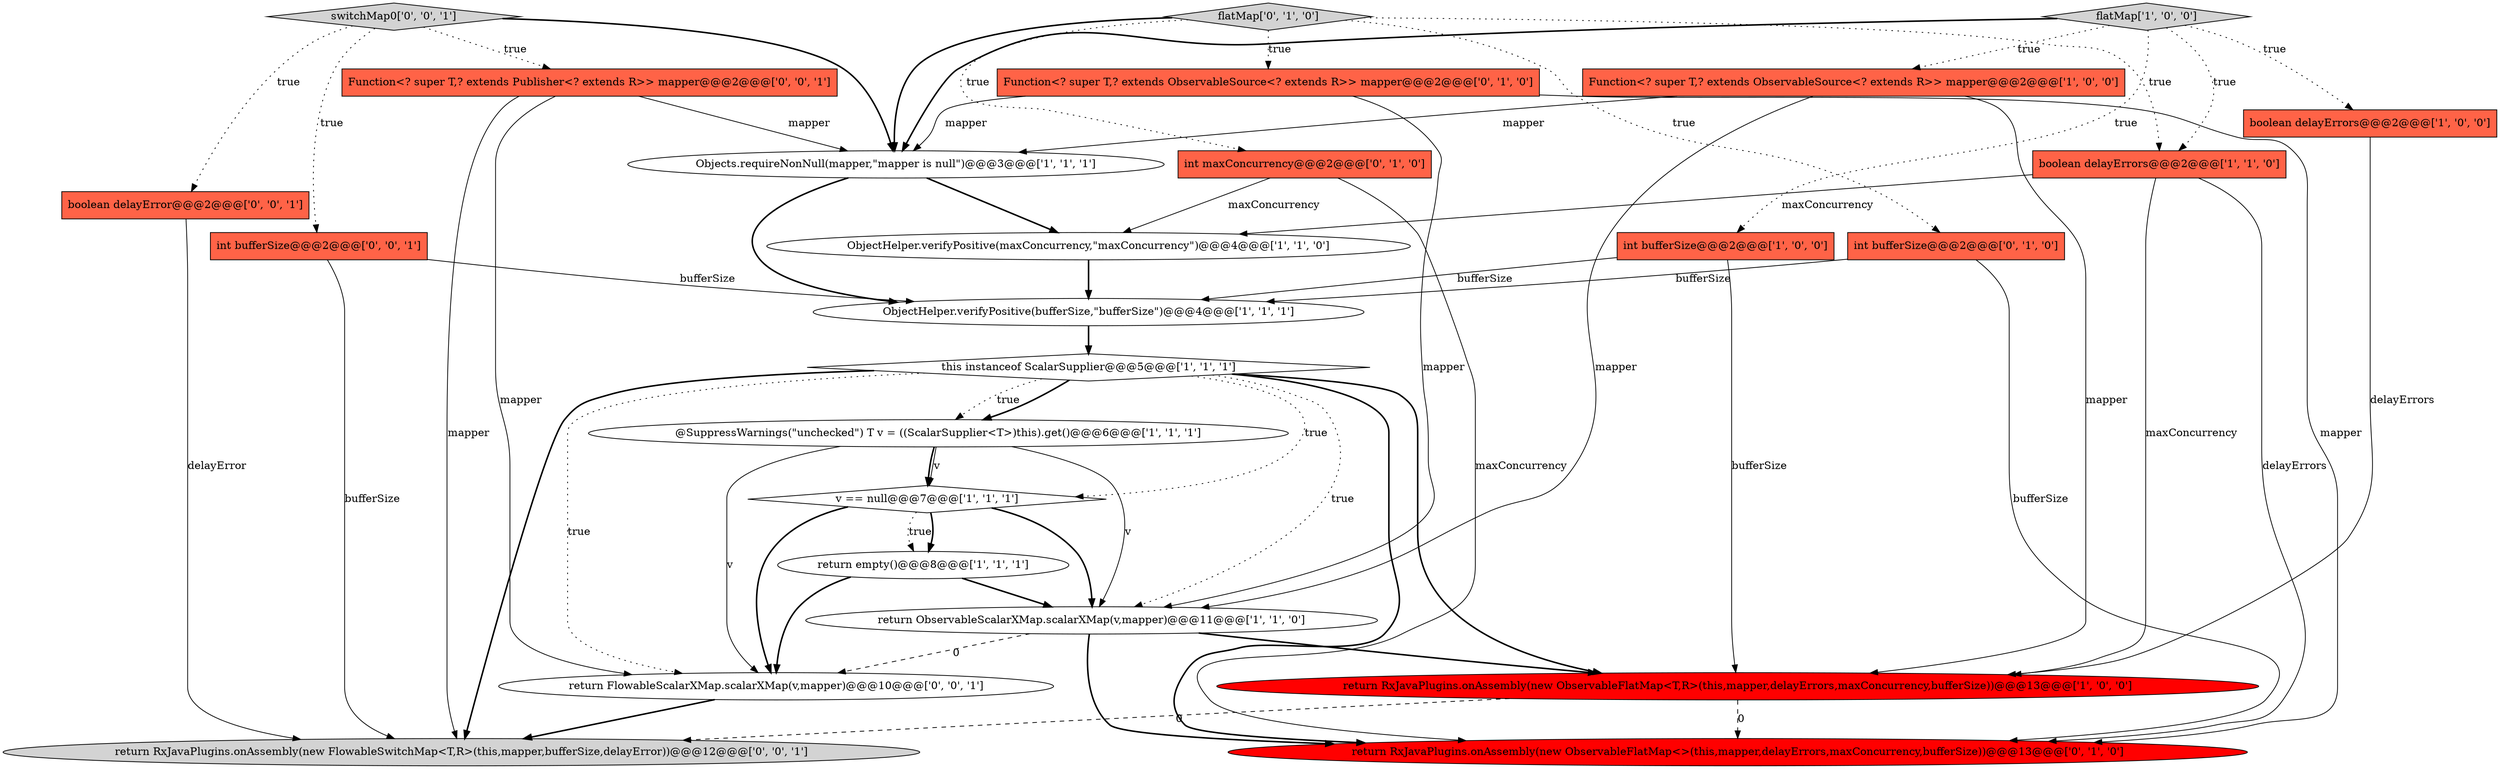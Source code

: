 digraph {
7 [style = filled, label = "boolean delayErrors@@@2@@@['1', '0', '0']", fillcolor = tomato, shape = box image = "AAA0AAABBB1BBB"];
17 [style = filled, label = "int maxConcurrency@@@2@@@['0', '1', '0']", fillcolor = tomato, shape = box image = "AAA0AAABBB2BBB"];
3 [style = filled, label = "Function<? super T,? extends ObservableSource<? extends R>> mapper@@@2@@@['1', '0', '0']", fillcolor = tomato, shape = box image = "AAA0AAABBB1BBB"];
22 [style = filled, label = "switchMap0['0', '0', '1']", fillcolor = lightgray, shape = diamond image = "AAA0AAABBB3BBB"];
20 [style = filled, label = "int bufferSize@@@2@@@['0', '0', '1']", fillcolor = tomato, shape = box image = "AAA0AAABBB3BBB"];
4 [style = filled, label = "int bufferSize@@@2@@@['1', '0', '0']", fillcolor = tomato, shape = box image = "AAA0AAABBB1BBB"];
24 [style = filled, label = "return FlowableScalarXMap.scalarXMap(v,mapper)@@@10@@@['0', '0', '1']", fillcolor = white, shape = ellipse image = "AAA0AAABBB3BBB"];
12 [style = filled, label = "ObjectHelper.verifyPositive(maxConcurrency,\"maxConcurrency\")@@@4@@@['1', '1', '0']", fillcolor = white, shape = ellipse image = "AAA0AAABBB1BBB"];
8 [style = filled, label = "boolean delayErrors@@@2@@@['1', '1', '0']", fillcolor = tomato, shape = box image = "AAA0AAABBB1BBB"];
2 [style = filled, label = "return ObservableScalarXMap.scalarXMap(v,mapper)@@@11@@@['1', '1', '0']", fillcolor = white, shape = ellipse image = "AAA0AAABBB1BBB"];
21 [style = filled, label = "Function<? super T,? extends Publisher<? extends R>> mapper@@@2@@@['0', '0', '1']", fillcolor = tomato, shape = box image = "AAA0AAABBB3BBB"];
1 [style = filled, label = "return RxJavaPlugins.onAssembly(new ObservableFlatMap<T,R>(this,mapper,delayErrors,maxConcurrency,bufferSize))@@@13@@@['1', '0', '0']", fillcolor = red, shape = ellipse image = "AAA1AAABBB1BBB"];
15 [style = filled, label = "return RxJavaPlugins.onAssembly(new ObservableFlatMap<>(this,mapper,delayErrors,maxConcurrency,bufferSize))@@@13@@@['0', '1', '0']", fillcolor = red, shape = ellipse image = "AAA1AAABBB2BBB"];
6 [style = filled, label = "this instanceof ScalarSupplier@@@5@@@['1', '1', '1']", fillcolor = white, shape = diamond image = "AAA0AAABBB1BBB"];
19 [style = filled, label = "boolean delayError@@@2@@@['0', '0', '1']", fillcolor = tomato, shape = box image = "AAA0AAABBB3BBB"];
11 [style = filled, label = "v == null@@@7@@@['1', '1', '1']", fillcolor = white, shape = diamond image = "AAA0AAABBB1BBB"];
10 [style = filled, label = "return empty()@@@8@@@['1', '1', '1']", fillcolor = white, shape = ellipse image = "AAA0AAABBB1BBB"];
16 [style = filled, label = "flatMap['0', '1', '0']", fillcolor = lightgray, shape = diamond image = "AAA0AAABBB2BBB"];
0 [style = filled, label = "flatMap['1', '0', '0']", fillcolor = lightgray, shape = diamond image = "AAA0AAABBB1BBB"];
14 [style = filled, label = "Function<? super T,? extends ObservableSource<? extends R>> mapper@@@2@@@['0', '1', '0']", fillcolor = tomato, shape = box image = "AAA0AAABBB2BBB"];
13 [style = filled, label = "ObjectHelper.verifyPositive(bufferSize,\"bufferSize\")@@@4@@@['1', '1', '1']", fillcolor = white, shape = ellipse image = "AAA0AAABBB1BBB"];
5 [style = filled, label = "Objects.requireNonNull(mapper,\"mapper is null\")@@@3@@@['1', '1', '1']", fillcolor = white, shape = ellipse image = "AAA0AAABBB1BBB"];
18 [style = filled, label = "int bufferSize@@@2@@@['0', '1', '0']", fillcolor = tomato, shape = box image = "AAA0AAABBB2BBB"];
9 [style = filled, label = "@SuppressWarnings(\"unchecked\") T v = ((ScalarSupplier<T>)this).get()@@@6@@@['1', '1', '1']", fillcolor = white, shape = ellipse image = "AAA0AAABBB1BBB"];
23 [style = filled, label = "return RxJavaPlugins.onAssembly(new FlowableSwitchMap<T,R>(this,mapper,bufferSize,delayError))@@@12@@@['0', '0', '1']", fillcolor = lightgray, shape = ellipse image = "AAA0AAABBB3BBB"];
21->23 [style = solid, label="mapper"];
22->21 [style = dotted, label="true"];
16->8 [style = dotted, label="true"];
6->24 [style = dotted, label="true"];
8->1 [style = solid, label="maxConcurrency"];
22->19 [style = dotted, label="true"];
9->11 [style = bold, label=""];
3->2 [style = solid, label="mapper"];
18->13 [style = solid, label="bufferSize"];
17->15 [style = solid, label="maxConcurrency"];
2->1 [style = bold, label=""];
14->15 [style = solid, label="mapper"];
6->23 [style = bold, label=""];
10->24 [style = bold, label=""];
14->5 [style = solid, label="mapper"];
11->10 [style = dotted, label="true"];
0->4 [style = dotted, label="true"];
16->17 [style = dotted, label="true"];
1->15 [style = dashed, label="0"];
4->1 [style = solid, label="bufferSize"];
9->2 [style = solid, label="v"];
7->1 [style = solid, label="delayErrors"];
19->23 [style = solid, label="delayError"];
14->2 [style = solid, label="mapper"];
20->23 [style = solid, label="bufferSize"];
11->24 [style = bold, label=""];
22->5 [style = bold, label=""];
11->2 [style = bold, label=""];
6->15 [style = bold, label=""];
4->13 [style = solid, label="bufferSize"];
3->1 [style = solid, label="mapper"];
18->15 [style = solid, label="bufferSize"];
0->8 [style = dotted, label="true"];
9->24 [style = solid, label="v"];
12->13 [style = bold, label=""];
6->1 [style = bold, label=""];
6->2 [style = dotted, label="true"];
8->15 [style = solid, label="delayErrors"];
22->20 [style = dotted, label="true"];
5->12 [style = bold, label=""];
6->9 [style = dotted, label="true"];
11->10 [style = bold, label=""];
5->13 [style = bold, label=""];
3->5 [style = solid, label="mapper"];
2->15 [style = bold, label=""];
16->14 [style = dotted, label="true"];
21->24 [style = solid, label="mapper"];
9->11 [style = solid, label="v"];
16->5 [style = bold, label=""];
10->2 [style = bold, label=""];
21->5 [style = solid, label="mapper"];
20->13 [style = solid, label="bufferSize"];
0->3 [style = dotted, label="true"];
6->11 [style = dotted, label="true"];
8->12 [style = solid, label="maxConcurrency"];
13->6 [style = bold, label=""];
17->12 [style = solid, label="maxConcurrency"];
6->9 [style = bold, label=""];
2->24 [style = dashed, label="0"];
1->23 [style = dashed, label="0"];
0->7 [style = dotted, label="true"];
0->5 [style = bold, label=""];
24->23 [style = bold, label=""];
16->18 [style = dotted, label="true"];
}
